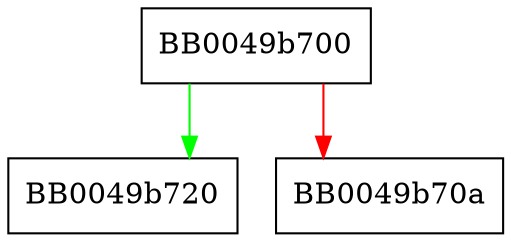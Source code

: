 digraph SSL_alert_desc_string {
  node [shape="box"];
  graph [splines=ortho];
  BB0049b700 -> BB0049b720 [color="green"];
  BB0049b700 -> BB0049b70a [color="red"];
}